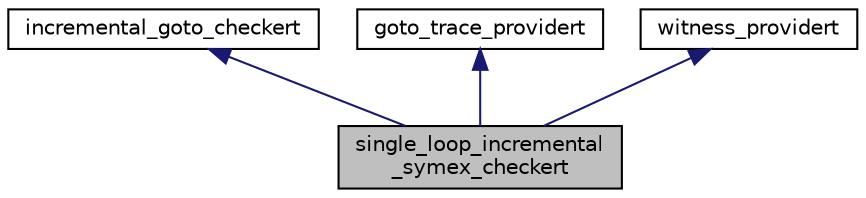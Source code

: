 digraph "single_loop_incremental_symex_checkert"
{
 // LATEX_PDF_SIZE
  bgcolor="transparent";
  edge [fontname="Helvetica",fontsize="10",labelfontname="Helvetica",labelfontsize="10"];
  node [fontname="Helvetica",fontsize="10",shape=record];
  Node1 [label="single_loop_incremental\l_symex_checkert",height=0.2,width=0.4,color="black", fillcolor="grey75", style="filled", fontcolor="black",tooltip="Performs a multi-path symbolic execution using goto-symex that incrementally unwinds a given loop and..."];
  Node2 -> Node1 [dir="back",color="midnightblue",fontsize="10",style="solid",fontname="Helvetica"];
  Node2 [label="incremental_goto_checkert",height=0.2,width=0.4,color="black",URL="$classincremental__goto__checkert.html",tooltip="An implementation of incremental_goto_checkert provides functionality for checking a set of propertie..."];
  Node3 -> Node1 [dir="back",color="midnightblue",fontsize="10",style="solid",fontname="Helvetica"];
  Node3 [label="goto_trace_providert",height=0.2,width=0.4,color="black",URL="$classgoto__trace__providert.html",tooltip="An implementation of incremental_goto_checkert may implement this interface to provide goto traces."];
  Node4 -> Node1 [dir="back",color="midnightblue",fontsize="10",style="solid",fontname="Helvetica"];
  Node4 [label="witness_providert",height=0.2,width=0.4,color="black",URL="$classwitness__providert.html",tooltip="An implementation of incremental_goto_checkert may implement this interface to provide GraphML witnes..."];
}
